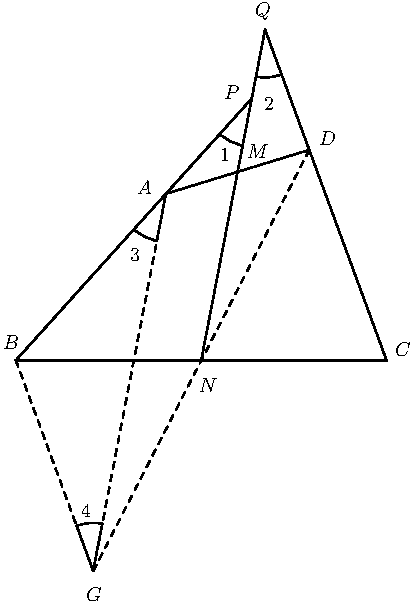  /* Geogebra to Asymptote conversion, documentation at artofproblemsolving.com/Wiki go to User:Azjps/geogebra */
import graph; size(10.24890957704263cm); 
real labelscalefactor = 0.5; /* changes label-to-point distance */
pen dps = linewidth(0.7) + fontsize(10); defaultpen(dps); /* default pen style */ 
pen dotstyle = black; /* point style */ 
real xmin = -5.04379236948107, xmax = 5.20511720756156, ymin = -4.881410463971459, ymax = 5.057448067042991;  /* image dimensions */


draw(arc((0.5453115233264648,2.8257399625359696),0.5167517433803006,-132.0112388551609,-100.92267345147039)--(0.5453115233264648,2.8257399625359696)--cycle, linewidth(0.8)); 
draw(arc((0.6889282913026665,3.5699451062032765),0.5167517433803006,-100.92267345147037,-69.83410804777986)--(0.6889282913026665,3.5699451062032765)--cycle, linewidth(0.8)); 
draw(arc((-0.3808277640612261,1.7975637368511108),0.5167517433803006,-132.01123885516085,-100.92267345147037)--(-0.3808277640612261,1.7975637368511108)--cycle, linewidth(0.8)); 
draw(arc((-1.165975995239601,-2.2709817430266854),0.5167517433803006,79.07732654852963,110.16589195222015)--(-1.165975995239601,-2.2709817430266854)--cycle, linewidth(0.8)); 
 /* draw figures */
draw((-0.3808277640612261,1.7975637368511108)--(-2.,0.), linewidth(0.8)); 
draw((2.,0.)--(1.165975995239601,2.2709817430266854), linewidth(0.8)); 
draw((-0.3808277640612261,1.7975637368511108)--(1.165975995239601,2.2709817430266854), linewidth(0.8)); 
draw((-2.,0.)--(2.,0.), linewidth(0.8)); 
draw((-0.3808277640612261,1.7975637368511108)--(0.5453115233264648,2.8257399625359696), linewidth(0.8)); 
draw((0.6889282913026665,3.5699451062032765)--(0.,0.), linewidth(0.8)); 
draw((0.6889282913026665,3.5699451062032765)--(1.165975995239601,2.2709817430266854), linewidth(0.8)); 
draw((1.165975995239601,2.2709817430266854)--(-1.165975995239601,-2.2709817430266854), linewidth(0.8) + linetype("4 4")); 
draw((-2.,0.)--(-1.165975995239601,-2.2709817430266854), linewidth(0.8) + linetype("4 4")); 
draw((-0.3808277640612261,1.7975637368511108)--(-1.165975995239601,-2.2709817430266854), linewidth(0.8) + linetype("4 4")); 
 /* dots and labels */
dot((-0.3808277640612261,1.7975637368511108),linewidth(1.pt) + dotstyle); 
label("$A$", (-0.7203027831992206,1.7674619675217424), NE * labelscalefactor); 
dot((-2.,0.),linewidth(1.pt) + dotstyle); 
label("$B$", (-2.1672076646640623,0.09663133059210362), NE * labelscalefactor); 
dot((2.,0.),linewidth(1.pt) + dotstyle); 
label("$C$", (2.070156631054403,0.027731098141396855), NE * labelscalefactor); 
dot((1.165975995239601,2.2709817430266854),linewidth(1.pt) + dotstyle); 
label("$D$", (1.243353841645922,2.30143876901472), NE * labelscalefactor); 
dot((0.3925741155891874,2.0342727399388982),linewidth(1.pt) + dotstyle); 
label("$M$", (0.4682262265754709,2.1636383041133063), NE * labelscalefactor); 
dot((0.,0.),linewidth(1.pt) + dotstyle); 
label("$N$", (-0.048525516804829756,-0.36844523845016697), NE * labelscalefactor); 
dot((0.5453115233264648,2.8257399625359696),linewidth(1.pt) + dotstyle); 
label("$P$", (0.22707541299799727,2.800965454282344), NE * labelscalefactor); 
dot((0.6889282913026665,3.5699451062032765),linewidth(1.pt) + dotstyle); 
label("$Q$", (0.5543515171388543,3.6449933018035017), NE * labelscalefactor); 
label("1", (0.1754002386599672,2.129188187887953), NE * labelscalefactor); 
label("2", (0.6577018658149145,2.680390047493607), NE * labelscalefactor); 
dot((-1.165975995239601,-2.2709817430266854),linewidth(1.pt) + dotstyle); 
label("$G$", (-1.2715046428048746,-2.6249278512108134), NE * labelscalefactor); 
label("3", (-0.7892030156499273,1.0440095267893215), NE * labelscalefactor); 
label("4", (-1.3231798171429048,-1.7119997712389488), NE * labelscalefactor); 
clip((xmin,ymin)--(xmin,ymax)--(xmax,ymax)--(xmax,ymin)--cycle); 
 /* end of picture */